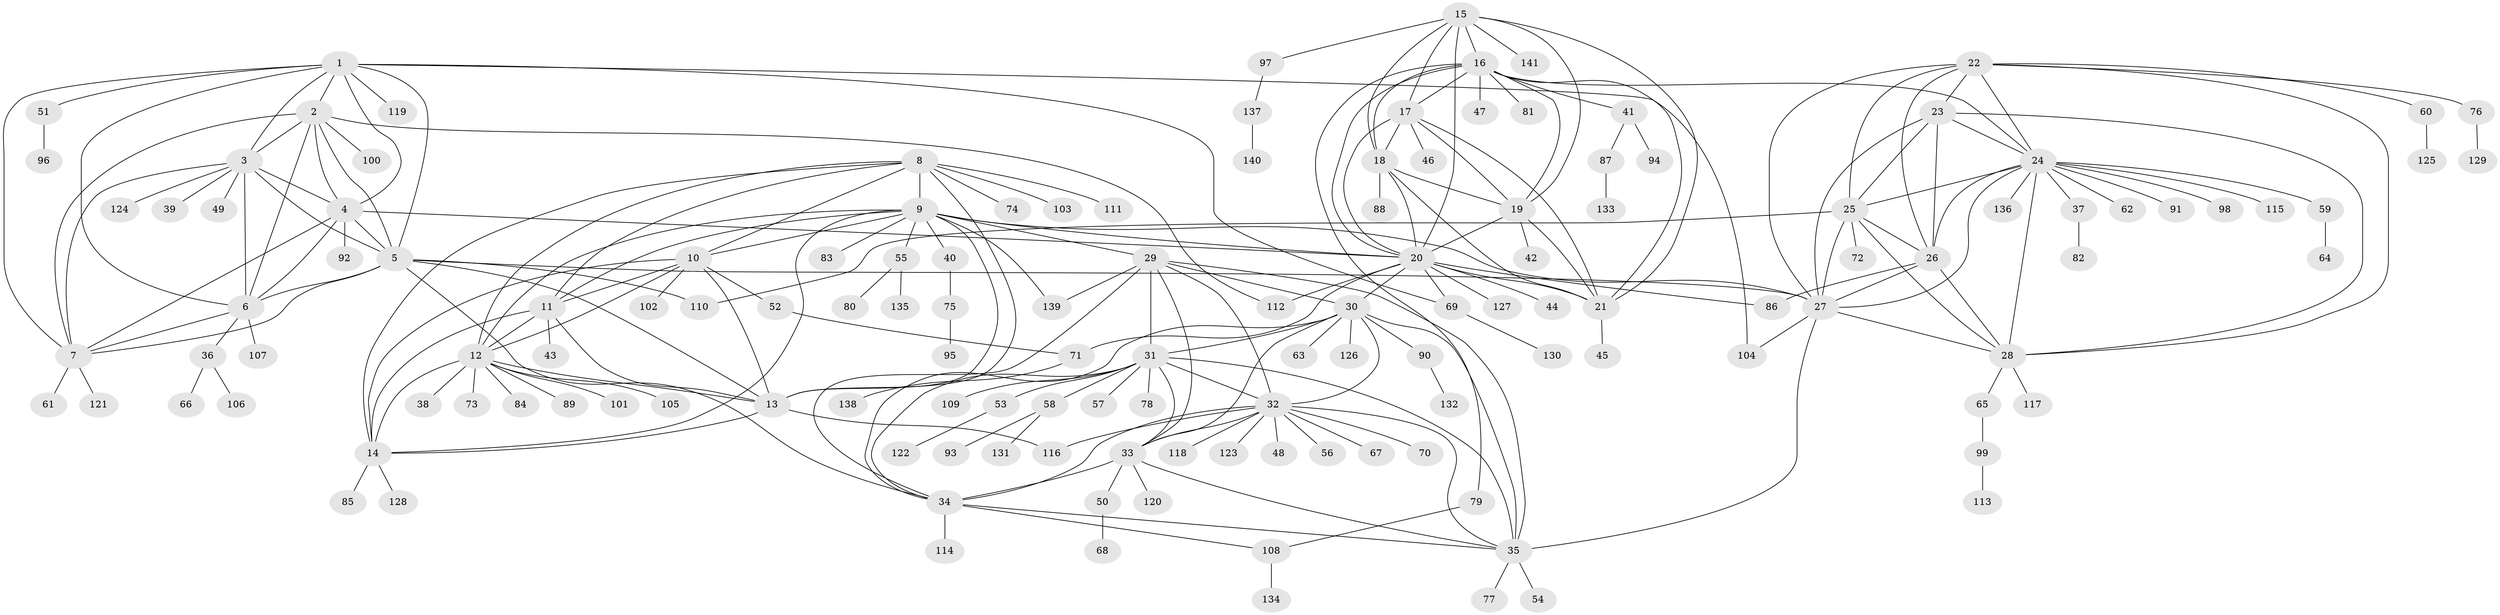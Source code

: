 // coarse degree distribution, {7: 0.04672897196261682, 6: 0.056074766355140186, 11: 0.018691588785046728, 8: 0.04672897196261682, 5: 0.009345794392523364, 20: 0.009345794392523364, 13: 0.009345794392523364, 9: 0.009345794392523364, 12: 0.009345794392523364, 10: 0.009345794392523364, 2: 0.1588785046728972, 1: 0.6074766355140186, 3: 0.009345794392523364}
// Generated by graph-tools (version 1.1) at 2025/52/02/27/25 19:52:22]
// undirected, 141 vertices, 230 edges
graph export_dot {
graph [start="1"]
  node [color=gray90,style=filled];
  1;
  2;
  3;
  4;
  5;
  6;
  7;
  8;
  9;
  10;
  11;
  12;
  13;
  14;
  15;
  16;
  17;
  18;
  19;
  20;
  21;
  22;
  23;
  24;
  25;
  26;
  27;
  28;
  29;
  30;
  31;
  32;
  33;
  34;
  35;
  36;
  37;
  38;
  39;
  40;
  41;
  42;
  43;
  44;
  45;
  46;
  47;
  48;
  49;
  50;
  51;
  52;
  53;
  54;
  55;
  56;
  57;
  58;
  59;
  60;
  61;
  62;
  63;
  64;
  65;
  66;
  67;
  68;
  69;
  70;
  71;
  72;
  73;
  74;
  75;
  76;
  77;
  78;
  79;
  80;
  81;
  82;
  83;
  84;
  85;
  86;
  87;
  88;
  89;
  90;
  91;
  92;
  93;
  94;
  95;
  96;
  97;
  98;
  99;
  100;
  101;
  102;
  103;
  104;
  105;
  106;
  107;
  108;
  109;
  110;
  111;
  112;
  113;
  114;
  115;
  116;
  117;
  118;
  119;
  120;
  121;
  122;
  123;
  124;
  125;
  126;
  127;
  128;
  129;
  130;
  131;
  132;
  133;
  134;
  135;
  136;
  137;
  138;
  139;
  140;
  141;
  1 -- 2;
  1 -- 3;
  1 -- 4;
  1 -- 5;
  1 -- 6;
  1 -- 7;
  1 -- 51;
  1 -- 69;
  1 -- 104;
  1 -- 119;
  2 -- 3;
  2 -- 4;
  2 -- 5;
  2 -- 6;
  2 -- 7;
  2 -- 100;
  2 -- 112;
  3 -- 4;
  3 -- 5;
  3 -- 6;
  3 -- 7;
  3 -- 39;
  3 -- 49;
  3 -- 124;
  4 -- 5;
  4 -- 6;
  4 -- 7;
  4 -- 20;
  4 -- 92;
  5 -- 6;
  5 -- 7;
  5 -- 13;
  5 -- 27;
  5 -- 34;
  5 -- 110;
  6 -- 7;
  6 -- 36;
  6 -- 107;
  7 -- 61;
  7 -- 121;
  8 -- 9;
  8 -- 10;
  8 -- 11;
  8 -- 12;
  8 -- 13;
  8 -- 14;
  8 -- 74;
  8 -- 103;
  8 -- 111;
  9 -- 10;
  9 -- 11;
  9 -- 12;
  9 -- 13;
  9 -- 14;
  9 -- 20;
  9 -- 27;
  9 -- 29;
  9 -- 40;
  9 -- 55;
  9 -- 83;
  9 -- 139;
  10 -- 11;
  10 -- 12;
  10 -- 13;
  10 -- 14;
  10 -- 52;
  10 -- 102;
  11 -- 12;
  11 -- 13;
  11 -- 14;
  11 -- 43;
  12 -- 13;
  12 -- 14;
  12 -- 38;
  12 -- 73;
  12 -- 84;
  12 -- 89;
  12 -- 101;
  12 -- 105;
  13 -- 14;
  13 -- 116;
  14 -- 85;
  14 -- 128;
  15 -- 16;
  15 -- 17;
  15 -- 18;
  15 -- 19;
  15 -- 20;
  15 -- 21;
  15 -- 97;
  15 -- 141;
  16 -- 17;
  16 -- 18;
  16 -- 19;
  16 -- 20;
  16 -- 21;
  16 -- 24;
  16 -- 41;
  16 -- 47;
  16 -- 79;
  16 -- 81;
  17 -- 18;
  17 -- 19;
  17 -- 20;
  17 -- 21;
  17 -- 46;
  18 -- 19;
  18 -- 20;
  18 -- 21;
  18 -- 88;
  19 -- 20;
  19 -- 21;
  19 -- 42;
  20 -- 21;
  20 -- 30;
  20 -- 44;
  20 -- 69;
  20 -- 71;
  20 -- 86;
  20 -- 112;
  20 -- 127;
  21 -- 45;
  22 -- 23;
  22 -- 24;
  22 -- 25;
  22 -- 26;
  22 -- 27;
  22 -- 28;
  22 -- 60;
  22 -- 76;
  23 -- 24;
  23 -- 25;
  23 -- 26;
  23 -- 27;
  23 -- 28;
  24 -- 25;
  24 -- 26;
  24 -- 27;
  24 -- 28;
  24 -- 37;
  24 -- 59;
  24 -- 62;
  24 -- 91;
  24 -- 98;
  24 -- 115;
  24 -- 136;
  25 -- 26;
  25 -- 27;
  25 -- 28;
  25 -- 72;
  25 -- 110;
  26 -- 27;
  26 -- 28;
  26 -- 86;
  27 -- 28;
  27 -- 35;
  27 -- 104;
  28 -- 65;
  28 -- 117;
  29 -- 30;
  29 -- 31;
  29 -- 32;
  29 -- 33;
  29 -- 34;
  29 -- 35;
  29 -- 139;
  30 -- 31;
  30 -- 32;
  30 -- 33;
  30 -- 34;
  30 -- 35;
  30 -- 63;
  30 -- 90;
  30 -- 126;
  31 -- 32;
  31 -- 33;
  31 -- 34;
  31 -- 35;
  31 -- 53;
  31 -- 57;
  31 -- 58;
  31 -- 78;
  31 -- 109;
  32 -- 33;
  32 -- 34;
  32 -- 35;
  32 -- 48;
  32 -- 56;
  32 -- 67;
  32 -- 70;
  32 -- 116;
  32 -- 118;
  32 -- 123;
  33 -- 34;
  33 -- 35;
  33 -- 50;
  33 -- 120;
  34 -- 35;
  34 -- 108;
  34 -- 114;
  35 -- 54;
  35 -- 77;
  36 -- 66;
  36 -- 106;
  37 -- 82;
  40 -- 75;
  41 -- 87;
  41 -- 94;
  50 -- 68;
  51 -- 96;
  52 -- 71;
  53 -- 122;
  55 -- 80;
  55 -- 135;
  58 -- 93;
  58 -- 131;
  59 -- 64;
  60 -- 125;
  65 -- 99;
  69 -- 130;
  71 -- 138;
  75 -- 95;
  76 -- 129;
  79 -- 108;
  87 -- 133;
  90 -- 132;
  97 -- 137;
  99 -- 113;
  108 -- 134;
  137 -- 140;
}
